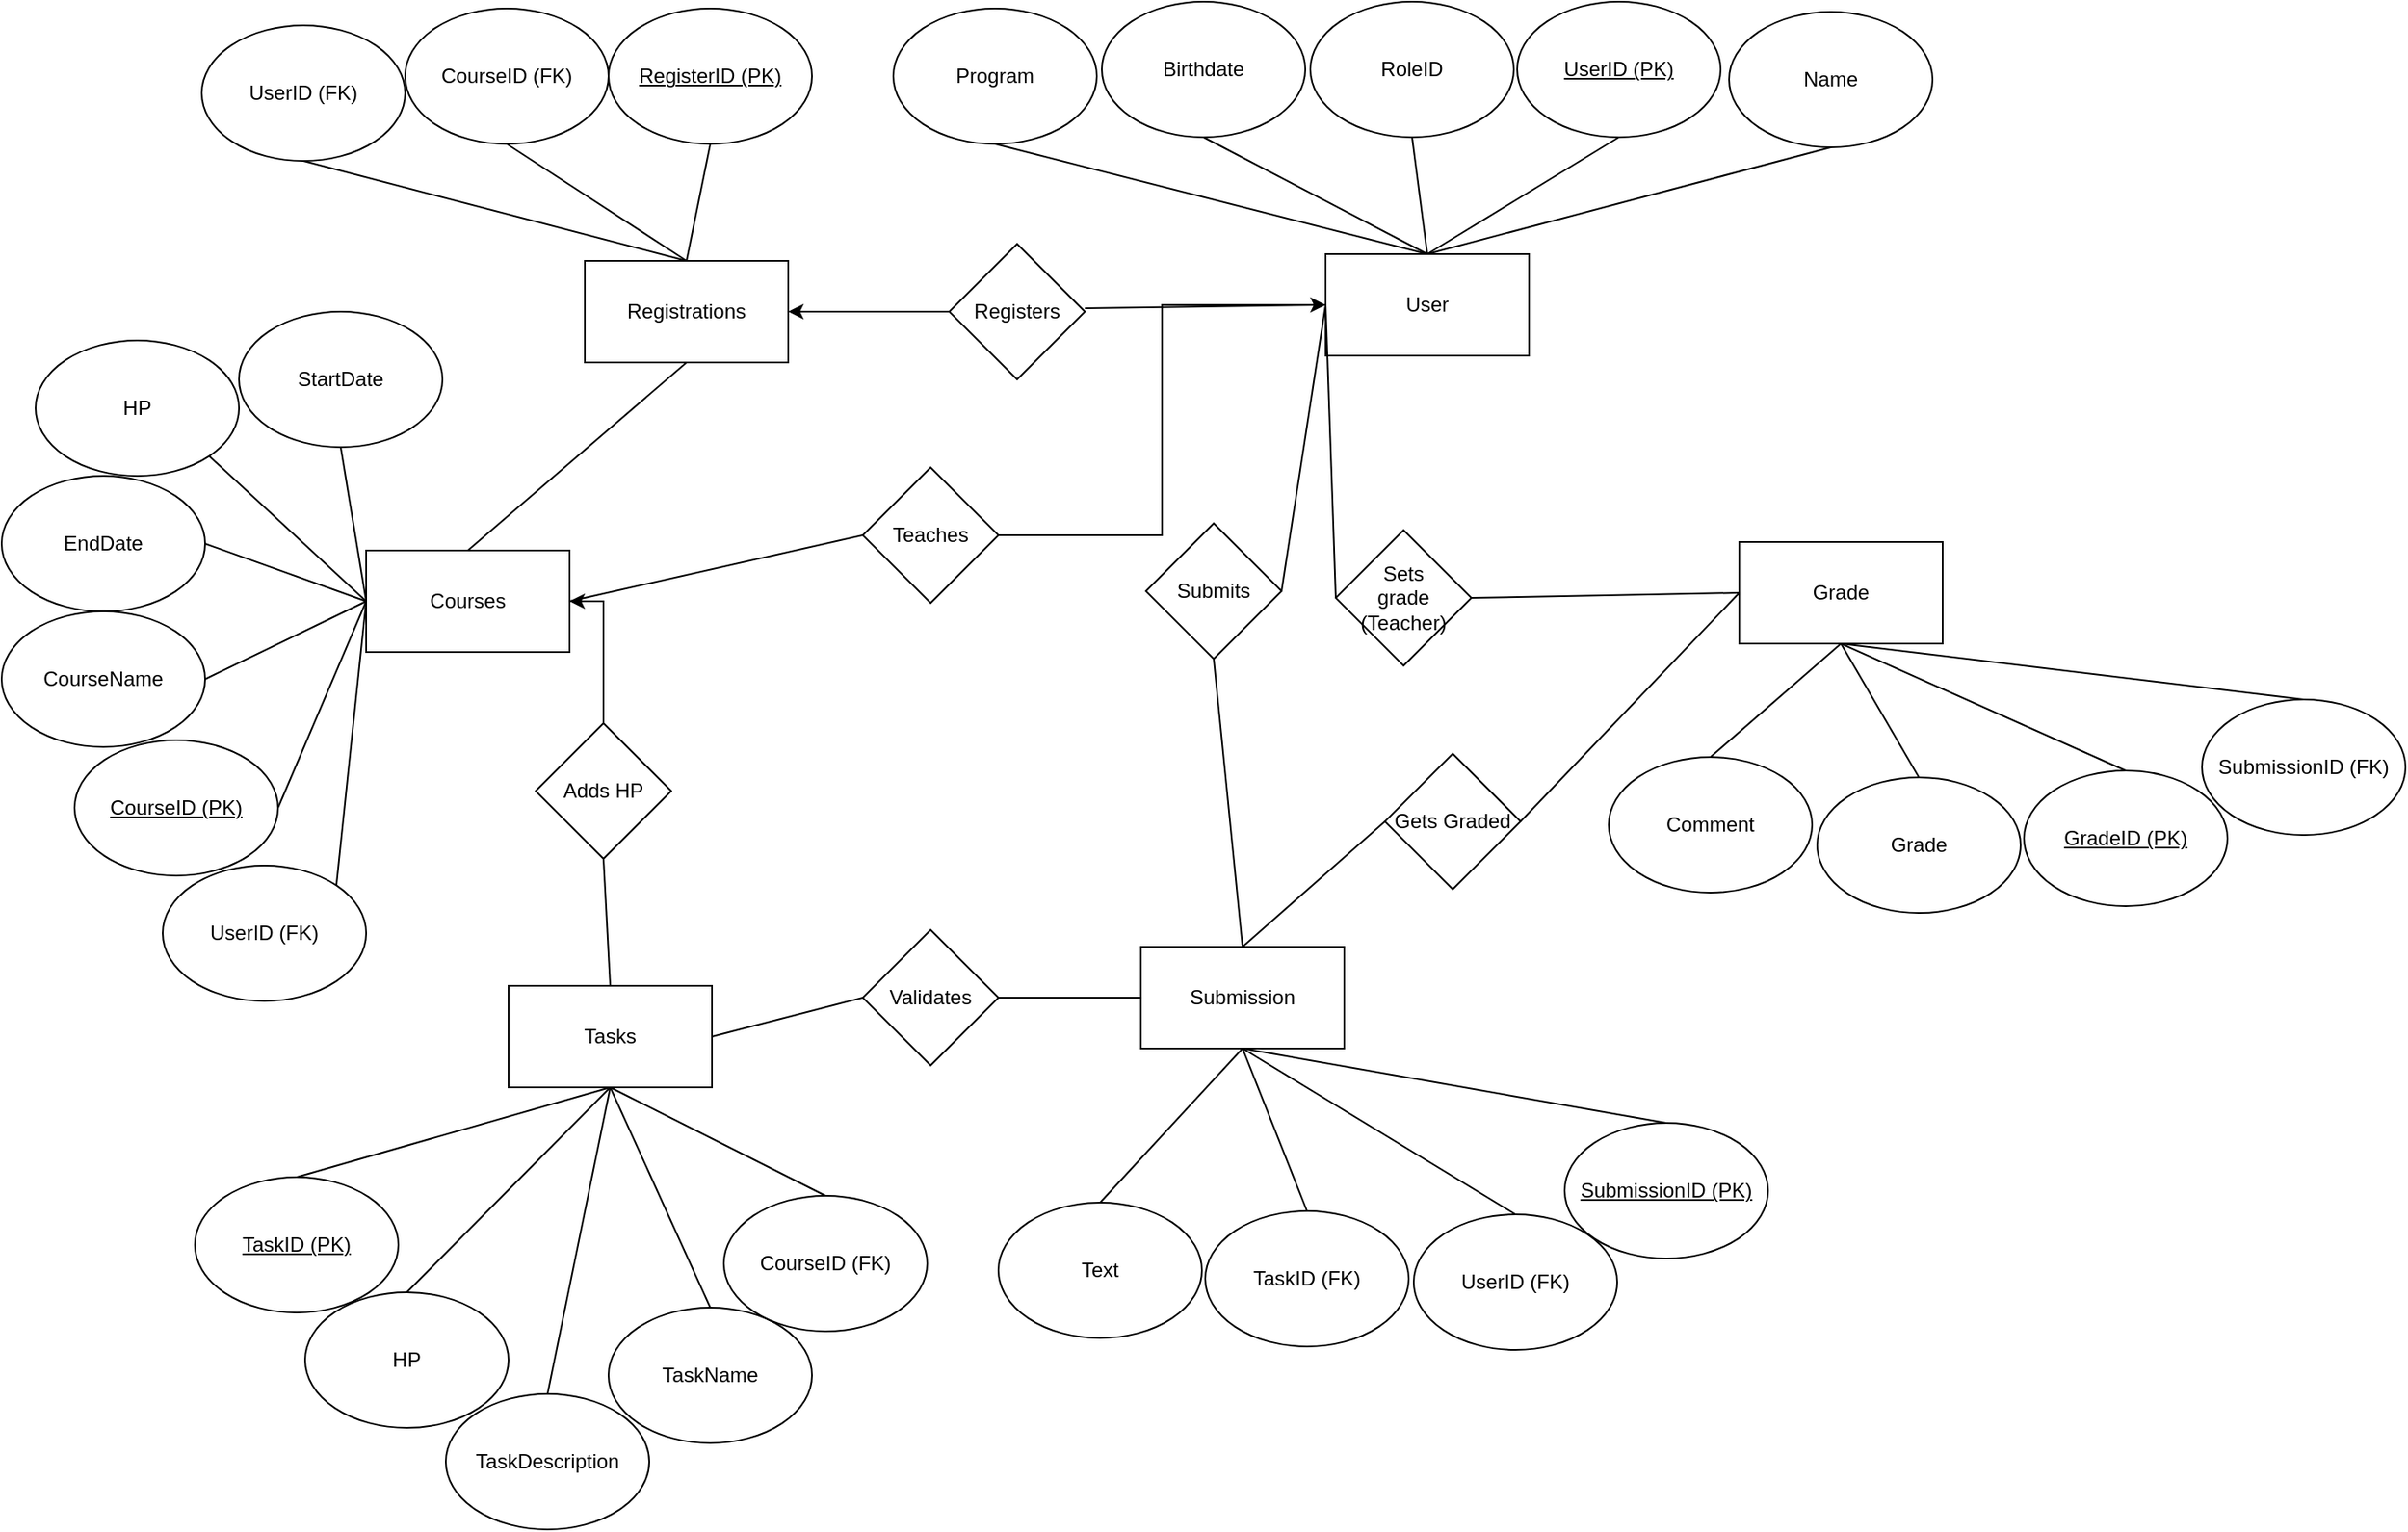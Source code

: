 <mxfile version="24.2.7" type="device">
  <diagram name="Sida-1" id="ZSHXloMIMJ0OL709_Z-S">
    <mxGraphModel dx="1687" dy="878" grid="0" gridSize="10" guides="1" tooltips="1" connect="1" arrows="1" fold="1" page="1" pageScale="1" pageWidth="3300" pageHeight="2339" math="0" shadow="0">
      <root>
        <mxCell id="0" />
        <mxCell id="1" parent="0" />
        <mxCell id="VXKyGiBqLzNJlX9-l6_K-16" value="User" style="rounded=0;whiteSpace=wrap;html=1;" parent="1" vertex="1">
          <mxGeometry x="785" y="149" width="120" height="60" as="geometry" />
        </mxCell>
        <mxCell id="VXKyGiBqLzNJlX9-l6_K-17" value="&lt;u&gt;UserID (PK)&lt;/u&gt;" style="ellipse;whiteSpace=wrap;html=1;" parent="1" vertex="1">
          <mxGeometry x="898" width="120" height="80" as="geometry" />
        </mxCell>
        <mxCell id="VXKyGiBqLzNJlX9-l6_K-24" value="Submission" style="rounded=0;whiteSpace=wrap;html=1;" parent="1" vertex="1">
          <mxGeometry x="676" y="558" width="120" height="60" as="geometry" />
        </mxCell>
        <mxCell id="VXKyGiBqLzNJlX9-l6_K-25" value="&lt;span style=&quot;background-color: initial;&quot;&gt;Text&lt;/span&gt;" style="ellipse;whiteSpace=wrap;html=1;" parent="1" vertex="1">
          <mxGeometry x="592" y="709" width="120" height="80" as="geometry" />
        </mxCell>
        <mxCell id="VXKyGiBqLzNJlX9-l6_K-26" value="Courses" style="rounded=0;whiteSpace=wrap;html=1;" parent="1" vertex="1">
          <mxGeometry x="219" y="324" width="120" height="60" as="geometry" />
        </mxCell>
        <mxCell id="VXKyGiBqLzNJlX9-l6_K-27" value="EndDate" style="ellipse;whiteSpace=wrap;html=1;" parent="1" vertex="1">
          <mxGeometry x="4" y="280" width="120" height="80" as="geometry" />
        </mxCell>
        <mxCell id="VXKyGiBqLzNJlX9-l6_K-28" value="Tasks" style="rounded=0;whiteSpace=wrap;html=1;" parent="1" vertex="1">
          <mxGeometry x="303" y="581" width="120" height="60" as="geometry" />
        </mxCell>
        <mxCell id="VXKyGiBqLzNJlX9-l6_K-29" value="HP" style="ellipse;whiteSpace=wrap;html=1;" parent="1" vertex="1">
          <mxGeometry x="183" y="762" width="120" height="80" as="geometry" />
        </mxCell>
        <mxCell id="VXKyGiBqLzNJlX9-l6_K-30" value="Grade" style="rounded=0;whiteSpace=wrap;html=1;" parent="1" vertex="1">
          <mxGeometry x="1029" y="319" width="120" height="60" as="geometry" />
        </mxCell>
        <mxCell id="VXKyGiBqLzNJlX9-l6_K-31" value="&lt;div&gt;Comment&lt;/div&gt;" style="ellipse;whiteSpace=wrap;html=1;" parent="1" vertex="1">
          <mxGeometry x="952" y="446" width="120" height="80" as="geometry" />
        </mxCell>
        <mxCell id="VXKyGiBqLzNJlX9-l6_K-33" value="Registrations" style="rounded=0;whiteSpace=wrap;html=1;" parent="1" vertex="1">
          <mxGeometry x="348" y="153" width="120" height="60" as="geometry" />
        </mxCell>
        <mxCell id="VXKyGiBqLzNJlX9-l6_K-34" value="&lt;u&gt;RegisterID (PK)&lt;/u&gt;" style="ellipse;whiteSpace=wrap;html=1;" parent="1" vertex="1">
          <mxGeometry x="362" y="4" width="120" height="80" as="geometry" />
        </mxCell>
        <mxCell id="VXKyGiBqLzNJlX9-l6_K-46" value="StartDate" style="ellipse;whiteSpace=wrap;html=1;" parent="1" vertex="1">
          <mxGeometry x="144" y="183" width="120" height="80" as="geometry" />
        </mxCell>
        <mxCell id="VXKyGiBqLzNJlX9-l6_K-47" value="HP" style="ellipse;whiteSpace=wrap;html=1;" parent="1" vertex="1">
          <mxGeometry x="24" y="200" width="120" height="80" as="geometry" />
        </mxCell>
        <mxCell id="VXKyGiBqLzNJlX9-l6_K-48" value="CourseName" style="ellipse;whiteSpace=wrap;html=1;" parent="1" vertex="1">
          <mxGeometry x="4" y="360" width="120" height="80" as="geometry" />
        </mxCell>
        <mxCell id="VXKyGiBqLzNJlX9-l6_K-49" value="UserID (FK)" style="ellipse;whiteSpace=wrap;html=1;" parent="1" vertex="1">
          <mxGeometry x="99" y="510" width="120" height="80" as="geometry" />
        </mxCell>
        <mxCell id="VXKyGiBqLzNJlX9-l6_K-50" value="&lt;u&gt;CourseID (PK)&lt;/u&gt;" style="ellipse;whiteSpace=wrap;html=1;" parent="1" vertex="1">
          <mxGeometry x="47" y="436" width="120" height="80" as="geometry" />
        </mxCell>
        <mxCell id="VXKyGiBqLzNJlX9-l6_K-54" value="" style="endArrow=none;html=1;rounded=0;entryX=0.5;entryY=1;entryDx=0;entryDy=0;exitX=0;exitY=0.5;exitDx=0;exitDy=0;" parent="1" source="VXKyGiBqLzNJlX9-l6_K-26" target="VXKyGiBqLzNJlX9-l6_K-46" edge="1">
          <mxGeometry width="50" height="50" relative="1" as="geometry">
            <mxPoint x="184" y="327" as="sourcePoint" />
            <mxPoint x="234" y="277" as="targetPoint" />
          </mxGeometry>
        </mxCell>
        <mxCell id="VXKyGiBqLzNJlX9-l6_K-55" value="" style="endArrow=none;html=1;rounded=0;entryX=1;entryY=1;entryDx=0;entryDy=0;exitX=0;exitY=0.5;exitDx=0;exitDy=0;" parent="1" source="VXKyGiBqLzNJlX9-l6_K-26" target="VXKyGiBqLzNJlX9-l6_K-47" edge="1">
          <mxGeometry width="50" height="50" relative="1" as="geometry">
            <mxPoint x="124" y="335" as="sourcePoint" />
            <mxPoint x="174" y="285" as="targetPoint" />
          </mxGeometry>
        </mxCell>
        <mxCell id="VXKyGiBqLzNJlX9-l6_K-56" value="" style="endArrow=none;html=1;rounded=0;entryX=1;entryY=0.5;entryDx=0;entryDy=0;exitX=0;exitY=0.5;exitDx=0;exitDy=0;" parent="1" source="VXKyGiBqLzNJlX9-l6_K-26" target="VXKyGiBqLzNJlX9-l6_K-27" edge="1">
          <mxGeometry width="50" height="50" relative="1" as="geometry">
            <mxPoint x="364" y="276" as="sourcePoint" />
            <mxPoint x="414" y="226" as="targetPoint" />
          </mxGeometry>
        </mxCell>
        <mxCell id="VXKyGiBqLzNJlX9-l6_K-57" value="" style="endArrow=none;html=1;rounded=0;exitX=1;exitY=0.5;exitDx=0;exitDy=0;entryX=0;entryY=0.5;entryDx=0;entryDy=0;" parent="1" source="VXKyGiBqLzNJlX9-l6_K-48" target="VXKyGiBqLzNJlX9-l6_K-26" edge="1">
          <mxGeometry width="50" height="50" relative="1" as="geometry">
            <mxPoint x="364" y="276" as="sourcePoint" />
            <mxPoint x="414" y="226" as="targetPoint" />
          </mxGeometry>
        </mxCell>
        <mxCell id="VXKyGiBqLzNJlX9-l6_K-58" value="" style="endArrow=none;html=1;rounded=0;exitX=1;exitY=0.5;exitDx=0;exitDy=0;entryX=0;entryY=0.5;entryDx=0;entryDy=0;" parent="1" source="VXKyGiBqLzNJlX9-l6_K-50" target="VXKyGiBqLzNJlX9-l6_K-26" edge="1">
          <mxGeometry width="50" height="50" relative="1" as="geometry">
            <mxPoint x="364" y="276" as="sourcePoint" />
            <mxPoint x="414" y="226" as="targetPoint" />
          </mxGeometry>
        </mxCell>
        <mxCell id="VXKyGiBqLzNJlX9-l6_K-59" value="" style="endArrow=none;html=1;rounded=0;exitX=1;exitY=0;exitDx=0;exitDy=0;entryX=0;entryY=0.5;entryDx=0;entryDy=0;" parent="1" source="VXKyGiBqLzNJlX9-l6_K-49" target="VXKyGiBqLzNJlX9-l6_K-26" edge="1">
          <mxGeometry width="50" height="50" relative="1" as="geometry">
            <mxPoint x="213" y="483" as="sourcePoint" />
            <mxPoint x="263" y="433" as="targetPoint" />
          </mxGeometry>
        </mxCell>
        <mxCell id="VXKyGiBqLzNJlX9-l6_K-61" value="TaskDescription" style="ellipse;whiteSpace=wrap;html=1;" parent="1" vertex="1">
          <mxGeometry x="266" y="822" width="120" height="80" as="geometry" />
        </mxCell>
        <mxCell id="VXKyGiBqLzNJlX9-l6_K-62" value="TaskName" style="ellipse;whiteSpace=wrap;html=1;" parent="1" vertex="1">
          <mxGeometry x="362" y="771" width="120" height="80" as="geometry" />
        </mxCell>
        <mxCell id="VXKyGiBqLzNJlX9-l6_K-63" value="&lt;u&gt;TaskID (PK)&lt;/u&gt;" style="ellipse;whiteSpace=wrap;html=1;" parent="1" vertex="1">
          <mxGeometry x="118" y="694" width="120" height="80" as="geometry" />
        </mxCell>
        <mxCell id="VXKyGiBqLzNJlX9-l6_K-64" value="CourseID (FK)" style="ellipse;whiteSpace=wrap;html=1;" parent="1" vertex="1">
          <mxGeometry x="430" y="705" width="120" height="80" as="geometry" />
        </mxCell>
        <mxCell id="VXKyGiBqLzNJlX9-l6_K-65" value="" style="endArrow=none;html=1;rounded=0;entryX=0.5;entryY=0;entryDx=0;entryDy=0;exitX=0.5;exitY=1;exitDx=0;exitDy=0;" parent="1" source="VXKyGiBqLzNJlX9-l6_K-28" target="VXKyGiBqLzNJlX9-l6_K-63" edge="1">
          <mxGeometry width="50" height="50" relative="1" as="geometry">
            <mxPoint x="377" y="574" as="sourcePoint" />
            <mxPoint x="427" y="524" as="targetPoint" />
          </mxGeometry>
        </mxCell>
        <mxCell id="VXKyGiBqLzNJlX9-l6_K-66" value="" style="endArrow=none;html=1;rounded=0;exitX=0.5;exitY=0;exitDx=0;exitDy=0;entryX=0.5;entryY=1;entryDx=0;entryDy=0;" parent="1" source="VXKyGiBqLzNJlX9-l6_K-64" target="VXKyGiBqLzNJlX9-l6_K-28" edge="1">
          <mxGeometry width="50" height="50" relative="1" as="geometry">
            <mxPoint x="377" y="574" as="sourcePoint" />
            <mxPoint x="427" y="524" as="targetPoint" />
          </mxGeometry>
        </mxCell>
        <mxCell id="VXKyGiBqLzNJlX9-l6_K-67" value="" style="endArrow=none;html=1;rounded=0;exitX=0.5;exitY=0;exitDx=0;exitDy=0;entryX=0.5;entryY=1;entryDx=0;entryDy=0;" parent="1" source="VXKyGiBqLzNJlX9-l6_K-62" target="VXKyGiBqLzNJlX9-l6_K-28" edge="1">
          <mxGeometry width="50" height="50" relative="1" as="geometry">
            <mxPoint x="377" y="574" as="sourcePoint" />
            <mxPoint x="427" y="524" as="targetPoint" />
          </mxGeometry>
        </mxCell>
        <mxCell id="VXKyGiBqLzNJlX9-l6_K-68" value="" style="endArrow=none;html=1;rounded=0;exitX=0.5;exitY=0;exitDx=0;exitDy=0;entryX=0.5;entryY=1;entryDx=0;entryDy=0;" parent="1" source="VXKyGiBqLzNJlX9-l6_K-61" target="VXKyGiBqLzNJlX9-l6_K-28" edge="1">
          <mxGeometry width="50" height="50" relative="1" as="geometry">
            <mxPoint x="377" y="574" as="sourcePoint" />
            <mxPoint x="427" y="524" as="targetPoint" />
          </mxGeometry>
        </mxCell>
        <mxCell id="VXKyGiBqLzNJlX9-l6_K-69" value="" style="endArrow=none;html=1;rounded=0;entryX=0.5;entryY=0;entryDx=0;entryDy=0;exitX=0.5;exitY=1;exitDx=0;exitDy=0;" parent="1" source="VXKyGiBqLzNJlX9-l6_K-28" target="VXKyGiBqLzNJlX9-l6_K-29" edge="1">
          <mxGeometry width="50" height="50" relative="1" as="geometry">
            <mxPoint x="377" y="574" as="sourcePoint" />
            <mxPoint x="427" y="524" as="targetPoint" />
          </mxGeometry>
        </mxCell>
        <mxCell id="VXKyGiBqLzNJlX9-l6_K-70" value="TaskID (FK)" style="ellipse;whiteSpace=wrap;html=1;" parent="1" vertex="1">
          <mxGeometry x="714" y="714" width="120" height="80" as="geometry" />
        </mxCell>
        <mxCell id="VXKyGiBqLzNJlX9-l6_K-71" value="UserID (FK)" style="ellipse;whiteSpace=wrap;html=1;" parent="1" vertex="1">
          <mxGeometry x="837" y="716" width="120" height="80" as="geometry" />
        </mxCell>
        <mxCell id="VXKyGiBqLzNJlX9-l6_K-72" value="&lt;u&gt;SubmissionID (PK)&lt;/u&gt;" style="ellipse;whiteSpace=wrap;html=1;" parent="1" vertex="1">
          <mxGeometry x="926" y="662" width="120" height="80" as="geometry" />
        </mxCell>
        <mxCell id="VXKyGiBqLzNJlX9-l6_K-73" value="" style="endArrow=none;html=1;rounded=0;exitX=0.5;exitY=0;exitDx=0;exitDy=0;entryX=0.5;entryY=1;entryDx=0;entryDy=0;" parent="1" source="VXKyGiBqLzNJlX9-l6_K-25" target="VXKyGiBqLzNJlX9-l6_K-24" edge="1">
          <mxGeometry width="50" height="50" relative="1" as="geometry">
            <mxPoint x="377" y="474" as="sourcePoint" />
            <mxPoint x="427" y="424" as="targetPoint" />
          </mxGeometry>
        </mxCell>
        <mxCell id="VXKyGiBqLzNJlX9-l6_K-74" value="" style="endArrow=none;html=1;rounded=0;exitX=0.5;exitY=0;exitDx=0;exitDy=0;entryX=0.5;entryY=1;entryDx=0;entryDy=0;" parent="1" source="VXKyGiBqLzNJlX9-l6_K-70" target="VXKyGiBqLzNJlX9-l6_K-24" edge="1">
          <mxGeometry width="50" height="50" relative="1" as="geometry">
            <mxPoint x="377" y="474" as="sourcePoint" />
            <mxPoint x="427" y="424" as="targetPoint" />
          </mxGeometry>
        </mxCell>
        <mxCell id="VXKyGiBqLzNJlX9-l6_K-75" value="" style="endArrow=none;html=1;rounded=0;exitX=0.5;exitY=0;exitDx=0;exitDy=0;entryX=0.5;entryY=1;entryDx=0;entryDy=0;" parent="1" source="VXKyGiBqLzNJlX9-l6_K-71" target="VXKyGiBqLzNJlX9-l6_K-24" edge="1">
          <mxGeometry width="50" height="50" relative="1" as="geometry">
            <mxPoint x="377" y="474" as="sourcePoint" />
            <mxPoint x="427" y="424" as="targetPoint" />
          </mxGeometry>
        </mxCell>
        <mxCell id="VXKyGiBqLzNJlX9-l6_K-76" value="" style="endArrow=none;html=1;rounded=0;entryX=0.5;entryY=0;entryDx=0;entryDy=0;exitX=0.5;exitY=1;exitDx=0;exitDy=0;" parent="1" source="VXKyGiBqLzNJlX9-l6_K-24" target="VXKyGiBqLzNJlX9-l6_K-72" edge="1">
          <mxGeometry width="50" height="50" relative="1" as="geometry">
            <mxPoint x="377" y="474" as="sourcePoint" />
            <mxPoint x="427" y="424" as="targetPoint" />
          </mxGeometry>
        </mxCell>
        <mxCell id="VXKyGiBqLzNJlX9-l6_K-77" value="UserID (FK)" style="ellipse;whiteSpace=wrap;html=1;" parent="1" vertex="1">
          <mxGeometry x="122" y="14" width="120" height="80" as="geometry" />
        </mxCell>
        <mxCell id="VXKyGiBqLzNJlX9-l6_K-78" value="CourseID (FK)" style="ellipse;whiteSpace=wrap;html=1;" parent="1" vertex="1">
          <mxGeometry x="242" y="4" width="120" height="80" as="geometry" />
        </mxCell>
        <mxCell id="VXKyGiBqLzNJlX9-l6_K-79" value="" style="endArrow=none;html=1;rounded=0;entryX=0.5;entryY=1;entryDx=0;entryDy=0;exitX=0.5;exitY=0;exitDx=0;exitDy=0;" parent="1" source="VXKyGiBqLzNJlX9-l6_K-33" target="VXKyGiBqLzNJlX9-l6_K-34" edge="1">
          <mxGeometry width="50" height="50" relative="1" as="geometry">
            <mxPoint x="377" y="274" as="sourcePoint" />
            <mxPoint x="427" y="224" as="targetPoint" />
          </mxGeometry>
        </mxCell>
        <mxCell id="VXKyGiBqLzNJlX9-l6_K-80" value="" style="endArrow=none;html=1;rounded=0;entryX=0.5;entryY=1;entryDx=0;entryDy=0;exitX=0.5;exitY=0;exitDx=0;exitDy=0;" parent="1" source="VXKyGiBqLzNJlX9-l6_K-33" target="VXKyGiBqLzNJlX9-l6_K-78" edge="1">
          <mxGeometry width="50" height="50" relative="1" as="geometry">
            <mxPoint x="377" y="274" as="sourcePoint" />
            <mxPoint x="427" y="224" as="targetPoint" />
          </mxGeometry>
        </mxCell>
        <mxCell id="VXKyGiBqLzNJlX9-l6_K-81" value="" style="endArrow=none;html=1;rounded=0;exitX=0.5;exitY=1;exitDx=0;exitDy=0;entryX=0.5;entryY=0;entryDx=0;entryDy=0;" parent="1" source="VXKyGiBqLzNJlX9-l6_K-77" target="VXKyGiBqLzNJlX9-l6_K-33" edge="1">
          <mxGeometry width="50" height="50" relative="1" as="geometry">
            <mxPoint x="377" y="274" as="sourcePoint" />
            <mxPoint x="427" y="224" as="targetPoint" />
          </mxGeometry>
        </mxCell>
        <mxCell id="VXKyGiBqLzNJlX9-l6_K-85" value="Program" style="ellipse;whiteSpace=wrap;html=1;" parent="1" vertex="1">
          <mxGeometry x="530" y="4" width="120" height="80" as="geometry" />
        </mxCell>
        <mxCell id="VXKyGiBqLzNJlX9-l6_K-86" value="Birthdate" style="ellipse;whiteSpace=wrap;html=1;" parent="1" vertex="1">
          <mxGeometry x="653" width="120" height="80" as="geometry" />
        </mxCell>
        <mxCell id="VXKyGiBqLzNJlX9-l6_K-87" value="Name" style="ellipse;whiteSpace=wrap;html=1;" parent="1" vertex="1">
          <mxGeometry x="1023" y="6" width="120" height="80" as="geometry" />
        </mxCell>
        <mxCell id="VXKyGiBqLzNJlX9-l6_K-88" value="RoleID" style="ellipse;whiteSpace=wrap;html=1;" parent="1" vertex="1">
          <mxGeometry x="776" width="120" height="80" as="geometry" />
        </mxCell>
        <mxCell id="VXKyGiBqLzNJlX9-l6_K-90" value="" style="endArrow=none;html=1;rounded=0;entryX=0.5;entryY=1;entryDx=0;entryDy=0;exitX=0.5;exitY=0;exitDx=0;exitDy=0;" parent="1" source="VXKyGiBqLzNJlX9-l6_K-16" target="VXKyGiBqLzNJlX9-l6_K-85" edge="1">
          <mxGeometry width="50" height="50" relative="1" as="geometry">
            <mxPoint x="957" y="375" as="sourcePoint" />
            <mxPoint x="1007" y="325" as="targetPoint" />
          </mxGeometry>
        </mxCell>
        <mxCell id="VXKyGiBqLzNJlX9-l6_K-91" value="" style="endArrow=none;html=1;rounded=0;entryX=0.5;entryY=1;entryDx=0;entryDy=0;exitX=0.5;exitY=0;exitDx=0;exitDy=0;" parent="1" source="VXKyGiBqLzNJlX9-l6_K-16" target="VXKyGiBqLzNJlX9-l6_K-86" edge="1">
          <mxGeometry width="50" height="50" relative="1" as="geometry">
            <mxPoint x="957" y="375" as="sourcePoint" />
            <mxPoint x="1007" y="325" as="targetPoint" />
          </mxGeometry>
        </mxCell>
        <mxCell id="VXKyGiBqLzNJlX9-l6_K-92" value="" style="endArrow=none;html=1;rounded=0;entryX=0.5;entryY=1;entryDx=0;entryDy=0;exitX=0.5;exitY=0;exitDx=0;exitDy=0;" parent="1" source="VXKyGiBqLzNJlX9-l6_K-16" target="VXKyGiBqLzNJlX9-l6_K-88" edge="1">
          <mxGeometry width="50" height="50" relative="1" as="geometry">
            <mxPoint x="957" y="375" as="sourcePoint" />
            <mxPoint x="1007" y="325" as="targetPoint" />
          </mxGeometry>
        </mxCell>
        <mxCell id="VXKyGiBqLzNJlX9-l6_K-93" value="" style="endArrow=none;html=1;rounded=0;entryX=0.5;entryY=1;entryDx=0;entryDy=0;exitX=0.5;exitY=0;exitDx=0;exitDy=0;" parent="1" source="VXKyGiBqLzNJlX9-l6_K-16" target="VXKyGiBqLzNJlX9-l6_K-17" edge="1">
          <mxGeometry width="50" height="50" relative="1" as="geometry">
            <mxPoint x="957" y="375" as="sourcePoint" />
            <mxPoint x="1007" y="325" as="targetPoint" />
          </mxGeometry>
        </mxCell>
        <mxCell id="VXKyGiBqLzNJlX9-l6_K-94" value="" style="endArrow=none;html=1;rounded=0;entryX=0.5;entryY=1;entryDx=0;entryDy=0;exitX=0.5;exitY=0;exitDx=0;exitDy=0;" parent="1" source="VXKyGiBqLzNJlX9-l6_K-16" target="VXKyGiBqLzNJlX9-l6_K-87" edge="1">
          <mxGeometry width="50" height="50" relative="1" as="geometry">
            <mxPoint x="957" y="375" as="sourcePoint" />
            <mxPoint x="1007" y="325" as="targetPoint" />
          </mxGeometry>
        </mxCell>
        <mxCell id="VXKyGiBqLzNJlX9-l6_K-95" value="Grade" style="ellipse;whiteSpace=wrap;html=1;" parent="1" vertex="1">
          <mxGeometry x="1075" y="458" width="120" height="80" as="geometry" />
        </mxCell>
        <mxCell id="VXKyGiBqLzNJlX9-l6_K-96" value="SubmissionID (FK)" style="ellipse;whiteSpace=wrap;html=1;" parent="1" vertex="1">
          <mxGeometry x="1302" y="412" width="120" height="80" as="geometry" />
        </mxCell>
        <mxCell id="VXKyGiBqLzNJlX9-l6_K-97" value="&lt;u&gt;GradeID (PK)&lt;/u&gt;" style="ellipse;whiteSpace=wrap;html=1;" parent="1" vertex="1">
          <mxGeometry x="1197" y="454" width="120" height="80" as="geometry" />
        </mxCell>
        <mxCell id="VXKyGiBqLzNJlX9-l6_K-99" value="" style="endArrow=none;html=1;rounded=0;exitX=0.5;exitY=0;exitDx=0;exitDy=0;entryX=0.5;entryY=1;entryDx=0;entryDy=0;" parent="1" source="VXKyGiBqLzNJlX9-l6_K-95" target="VXKyGiBqLzNJlX9-l6_K-30" edge="1">
          <mxGeometry width="50" height="50" relative="1" as="geometry">
            <mxPoint x="920" y="374" as="sourcePoint" />
            <mxPoint x="970" y="324" as="targetPoint" />
          </mxGeometry>
        </mxCell>
        <mxCell id="VXKyGiBqLzNJlX9-l6_K-100" value="" style="endArrow=none;html=1;rounded=0;exitX=0.5;exitY=0;exitDx=0;exitDy=0;entryX=0.5;entryY=1;entryDx=0;entryDy=0;" parent="1" source="VXKyGiBqLzNJlX9-l6_K-97" target="VXKyGiBqLzNJlX9-l6_K-30" edge="1">
          <mxGeometry width="50" height="50" relative="1" as="geometry">
            <mxPoint x="920" y="374" as="sourcePoint" />
            <mxPoint x="970" y="324" as="targetPoint" />
          </mxGeometry>
        </mxCell>
        <mxCell id="VXKyGiBqLzNJlX9-l6_K-101" value="" style="endArrow=none;html=1;rounded=0;entryX=0.5;entryY=0;entryDx=0;entryDy=0;exitX=0.5;exitY=1;exitDx=0;exitDy=0;" parent="1" source="VXKyGiBqLzNJlX9-l6_K-30" target="VXKyGiBqLzNJlX9-l6_K-96" edge="1">
          <mxGeometry width="50" height="50" relative="1" as="geometry">
            <mxPoint x="920" y="374" as="sourcePoint" />
            <mxPoint x="970" y="324" as="targetPoint" />
          </mxGeometry>
        </mxCell>
        <mxCell id="VXKyGiBqLzNJlX9-l6_K-102" value="" style="endArrow=none;html=1;rounded=0;exitX=0.5;exitY=0;exitDx=0;exitDy=0;entryX=0.5;entryY=1;entryDx=0;entryDy=0;" parent="1" source="VXKyGiBqLzNJlX9-l6_K-31" target="VXKyGiBqLzNJlX9-l6_K-30" edge="1">
          <mxGeometry width="50" height="50" relative="1" as="geometry">
            <mxPoint x="920" y="374" as="sourcePoint" />
            <mxPoint x="970" y="324" as="targetPoint" />
          </mxGeometry>
        </mxCell>
        <mxCell id="NftuAMmTHWeU5gFb8gS5-18" style="edgeStyle=orthogonalEdgeStyle;rounded=0;orthogonalLoop=1;jettySize=auto;html=1;entryX=1;entryY=0.5;entryDx=0;entryDy=0;" edge="1" parent="1" source="NftuAMmTHWeU5gFb8gS5-1" target="VXKyGiBqLzNJlX9-l6_K-33">
          <mxGeometry relative="1" as="geometry" />
        </mxCell>
        <mxCell id="NftuAMmTHWeU5gFb8gS5-1" value="Registers" style="rhombus;whiteSpace=wrap;html=1;" vertex="1" parent="1">
          <mxGeometry x="563" y="143" width="80" height="80" as="geometry" />
        </mxCell>
        <mxCell id="NftuAMmTHWeU5gFb8gS5-2" value="" style="endArrow=none;html=1;rounded=0;entryX=0;entryY=0.5;entryDx=0;entryDy=0;exitX=1;exitY=0.475;exitDx=0;exitDy=0;exitPerimeter=0;" edge="1" parent="1" source="NftuAMmTHWeU5gFb8gS5-1" target="VXKyGiBqLzNJlX9-l6_K-16">
          <mxGeometry width="50" height="50" relative="1" as="geometry">
            <mxPoint x="703" y="394" as="sourcePoint" />
            <mxPoint x="753" y="344" as="targetPoint" />
          </mxGeometry>
        </mxCell>
        <mxCell id="NftuAMmTHWeU5gFb8gS5-27" style="edgeStyle=orthogonalEdgeStyle;rounded=0;orthogonalLoop=1;jettySize=auto;html=1;entryX=1;entryY=0.5;entryDx=0;entryDy=0;" edge="1" parent="1" source="NftuAMmTHWeU5gFb8gS5-4" target="VXKyGiBqLzNJlX9-l6_K-26">
          <mxGeometry relative="1" as="geometry" />
        </mxCell>
        <mxCell id="NftuAMmTHWeU5gFb8gS5-4" value="Adds HP" style="rhombus;whiteSpace=wrap;html=1;" vertex="1" parent="1">
          <mxGeometry x="319" y="426" width="80" height="80" as="geometry" />
        </mxCell>
        <mxCell id="NftuAMmTHWeU5gFb8gS5-7" value="Validates" style="rhombus;whiteSpace=wrap;html=1;" vertex="1" parent="1">
          <mxGeometry x="512" y="548" width="80" height="80" as="geometry" />
        </mxCell>
        <mxCell id="NftuAMmTHWeU5gFb8gS5-8" value="" style="endArrow=none;html=1;rounded=0;exitX=1;exitY=0.5;exitDx=0;exitDy=0;entryX=0;entryY=0.5;entryDx=0;entryDy=0;" edge="1" parent="1" source="NftuAMmTHWeU5gFb8gS5-7" target="VXKyGiBqLzNJlX9-l6_K-24">
          <mxGeometry width="50" height="50" relative="1" as="geometry">
            <mxPoint x="703" y="594" as="sourcePoint" />
            <mxPoint x="753" y="544" as="targetPoint" />
          </mxGeometry>
        </mxCell>
        <mxCell id="NftuAMmTHWeU5gFb8gS5-10" value="" style="endArrow=none;html=1;rounded=0;entryX=0;entryY=0.5;entryDx=0;entryDy=0;exitX=1;exitY=0.5;exitDx=0;exitDy=0;" edge="1" parent="1" source="VXKyGiBqLzNJlX9-l6_K-28" target="NftuAMmTHWeU5gFb8gS5-7">
          <mxGeometry width="50" height="50" relative="1" as="geometry">
            <mxPoint x="703" y="594" as="sourcePoint" />
            <mxPoint x="753" y="544" as="targetPoint" />
          </mxGeometry>
        </mxCell>
        <mxCell id="NftuAMmTHWeU5gFb8gS5-11" value="Submits" style="rhombus;whiteSpace=wrap;html=1;" vertex="1" parent="1">
          <mxGeometry x="679" y="308" width="80" height="80" as="geometry" />
        </mxCell>
        <mxCell id="NftuAMmTHWeU5gFb8gS5-12" value="" style="endArrow=none;html=1;rounded=0;entryX=0;entryY=0.5;entryDx=0;entryDy=0;exitX=1;exitY=0.5;exitDx=0;exitDy=0;" edge="1" parent="1" source="NftuAMmTHWeU5gFb8gS5-11" target="VXKyGiBqLzNJlX9-l6_K-16">
          <mxGeometry width="50" height="50" relative="1" as="geometry">
            <mxPoint x="703" y="394" as="sourcePoint" />
            <mxPoint x="753" y="344" as="targetPoint" />
          </mxGeometry>
        </mxCell>
        <mxCell id="NftuAMmTHWeU5gFb8gS5-13" value="" style="endArrow=none;html=1;rounded=0;entryX=0.5;entryY=1;entryDx=0;entryDy=0;exitX=0.5;exitY=0;exitDx=0;exitDy=0;" edge="1" parent="1" source="VXKyGiBqLzNJlX9-l6_K-24" target="NftuAMmTHWeU5gFb8gS5-11">
          <mxGeometry width="50" height="50" relative="1" as="geometry">
            <mxPoint x="703" y="394" as="sourcePoint" />
            <mxPoint x="753" y="344" as="targetPoint" />
          </mxGeometry>
        </mxCell>
        <mxCell id="NftuAMmTHWeU5gFb8gS5-14" value="Sets&lt;div&gt;grade&lt;br&gt;(Teacher)&lt;/div&gt;" style="rhombus;whiteSpace=wrap;html=1;" vertex="1" parent="1">
          <mxGeometry x="791" y="312" width="80" height="80" as="geometry" />
        </mxCell>
        <mxCell id="NftuAMmTHWeU5gFb8gS5-15" value="" style="endArrow=none;html=1;rounded=0;entryX=0;entryY=0.5;entryDx=0;entryDy=0;exitX=0;exitY=0.5;exitDx=0;exitDy=0;" edge="1" parent="1" source="NftuAMmTHWeU5gFb8gS5-14" target="VXKyGiBqLzNJlX9-l6_K-16">
          <mxGeometry width="50" height="50" relative="1" as="geometry">
            <mxPoint x="767" y="458" as="sourcePoint" />
            <mxPoint x="817" y="408" as="targetPoint" />
          </mxGeometry>
        </mxCell>
        <mxCell id="NftuAMmTHWeU5gFb8gS5-16" value="" style="endArrow=none;html=1;rounded=0;entryX=1;entryY=0.5;entryDx=0;entryDy=0;exitX=0;exitY=0.5;exitDx=0;exitDy=0;" edge="1" parent="1" source="VXKyGiBqLzNJlX9-l6_K-30" target="NftuAMmTHWeU5gFb8gS5-14">
          <mxGeometry width="50" height="50" relative="1" as="geometry">
            <mxPoint x="767" y="458" as="sourcePoint" />
            <mxPoint x="817" y="408" as="targetPoint" />
          </mxGeometry>
        </mxCell>
        <mxCell id="NftuAMmTHWeU5gFb8gS5-20" value="" style="endArrow=none;html=1;rounded=0;entryX=0.5;entryY=1;entryDx=0;entryDy=0;exitX=0.5;exitY=0;exitDx=0;exitDy=0;" edge="1" parent="1" source="VXKyGiBqLzNJlX9-l6_K-28" target="NftuAMmTHWeU5gFb8gS5-4">
          <mxGeometry width="50" height="50" relative="1" as="geometry">
            <mxPoint x="767" y="458" as="sourcePoint" />
            <mxPoint x="817" y="408" as="targetPoint" />
          </mxGeometry>
        </mxCell>
        <mxCell id="NftuAMmTHWeU5gFb8gS5-26" style="edgeStyle=orthogonalEdgeStyle;rounded=0;orthogonalLoop=1;jettySize=auto;html=1;entryX=0;entryY=0.5;entryDx=0;entryDy=0;" edge="1" parent="1" source="NftuAMmTHWeU5gFb8gS5-21" target="VXKyGiBqLzNJlX9-l6_K-16">
          <mxGeometry relative="1" as="geometry" />
        </mxCell>
        <mxCell id="NftuAMmTHWeU5gFb8gS5-21" value="Teaches" style="rhombus;whiteSpace=wrap;html=1;" vertex="1" parent="1">
          <mxGeometry x="512" y="275" width="80" height="80" as="geometry" />
        </mxCell>
        <mxCell id="NftuAMmTHWeU5gFb8gS5-25" value="" style="endArrow=none;html=1;rounded=0;entryX=1;entryY=0.5;entryDx=0;entryDy=0;exitX=0;exitY=0.5;exitDx=0;exitDy=0;" edge="1" parent="1" source="NftuAMmTHWeU5gFb8gS5-21" target="VXKyGiBqLzNJlX9-l6_K-26">
          <mxGeometry width="50" height="50" relative="1" as="geometry">
            <mxPoint x="678" y="280" as="sourcePoint" />
            <mxPoint x="728" y="230" as="targetPoint" />
          </mxGeometry>
        </mxCell>
        <mxCell id="NftuAMmTHWeU5gFb8gS5-28" value="" style="endArrow=none;html=1;rounded=0;entryX=0.5;entryY=1;entryDx=0;entryDy=0;exitX=0.5;exitY=0;exitDx=0;exitDy=0;" edge="1" parent="1" source="VXKyGiBqLzNJlX9-l6_K-26" target="VXKyGiBqLzNJlX9-l6_K-33">
          <mxGeometry width="50" height="50" relative="1" as="geometry">
            <mxPoint x="498" y="380" as="sourcePoint" />
            <mxPoint x="548" y="330" as="targetPoint" />
          </mxGeometry>
        </mxCell>
        <mxCell id="NftuAMmTHWeU5gFb8gS5-29" value="Gets Graded" style="rhombus;whiteSpace=wrap;html=1;" vertex="1" parent="1">
          <mxGeometry x="820" y="444" width="80" height="80" as="geometry" />
        </mxCell>
        <mxCell id="NftuAMmTHWeU5gFb8gS5-30" value="" style="endArrow=none;html=1;rounded=0;entryX=0;entryY=0.5;entryDx=0;entryDy=0;exitX=1;exitY=0.5;exitDx=0;exitDy=0;" edge="1" parent="1" source="NftuAMmTHWeU5gFb8gS5-29" target="VXKyGiBqLzNJlX9-l6_K-30">
          <mxGeometry width="50" height="50" relative="1" as="geometry">
            <mxPoint x="810" y="480" as="sourcePoint" />
            <mxPoint x="860" y="430" as="targetPoint" />
          </mxGeometry>
        </mxCell>
        <mxCell id="NftuAMmTHWeU5gFb8gS5-31" value="" style="endArrow=none;html=1;rounded=0;exitX=0;exitY=0.5;exitDx=0;exitDy=0;entryX=0.5;entryY=0;entryDx=0;entryDy=0;" edge="1" parent="1" source="NftuAMmTHWeU5gFb8gS5-29" target="VXKyGiBqLzNJlX9-l6_K-24">
          <mxGeometry width="50" height="50" relative="1" as="geometry">
            <mxPoint x="810" y="480" as="sourcePoint" />
            <mxPoint x="860" y="430" as="targetPoint" />
          </mxGeometry>
        </mxCell>
      </root>
    </mxGraphModel>
  </diagram>
</mxfile>
